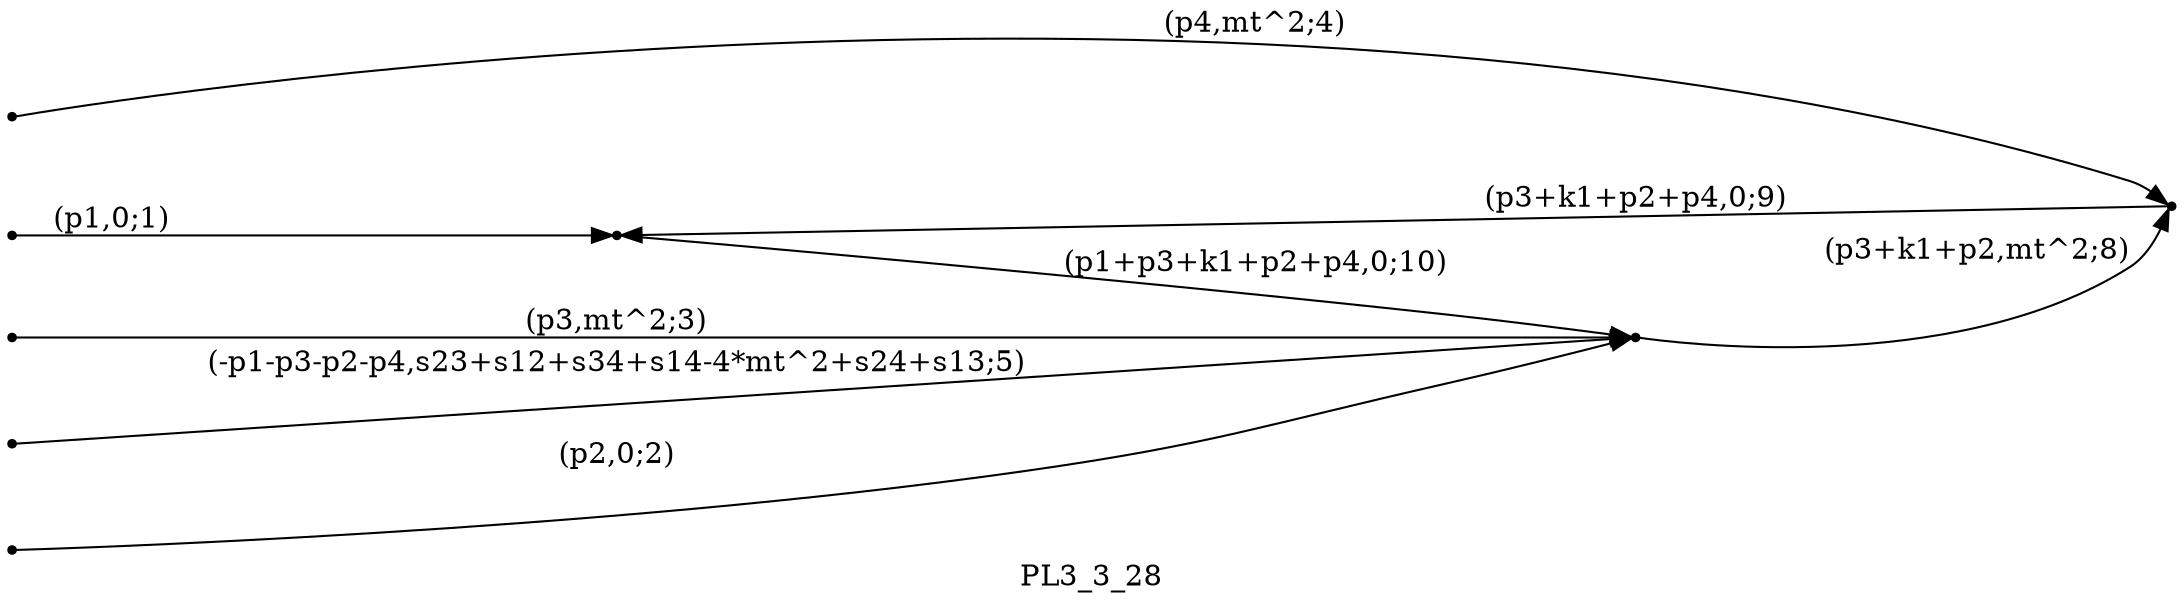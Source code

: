 digraph PL3_3_28 {
  label="PL3_3_28";
  rankdir="LR";
  subgraph edges {
    -1 -> 3 [label="(p1,0;1)"];
    -2 -> 2 [label="(p2,0;2)"];
    -3 -> 2 [label="(p3,mt^2;3)"];
    -4 -> 1 [label="(p4,mt^2;4)"];
    -5 -> 2 [label="(-p1-p3-p2-p4,s23+s12+s34+s14-4*mt^2+s24+s13;5)"];
    2 -> 1 [label="(p3+k1+p2,mt^2;8)"];
    1 -> 3 [label="(p3+k1+p2+p4,0;9)"];
    3 -> 2 [label="(p1+p3+k1+p2+p4,0;10)"];
  }
  subgraph incoming { rank="source"; -1; -2; -3; -4; -5; }
-5 [shape=point];
-4 [shape=point];
-3 [shape=point];
-2 [shape=point];
-1 [shape=point];
1 [shape=point];
2 [shape=point];
3 [shape=point];
}

